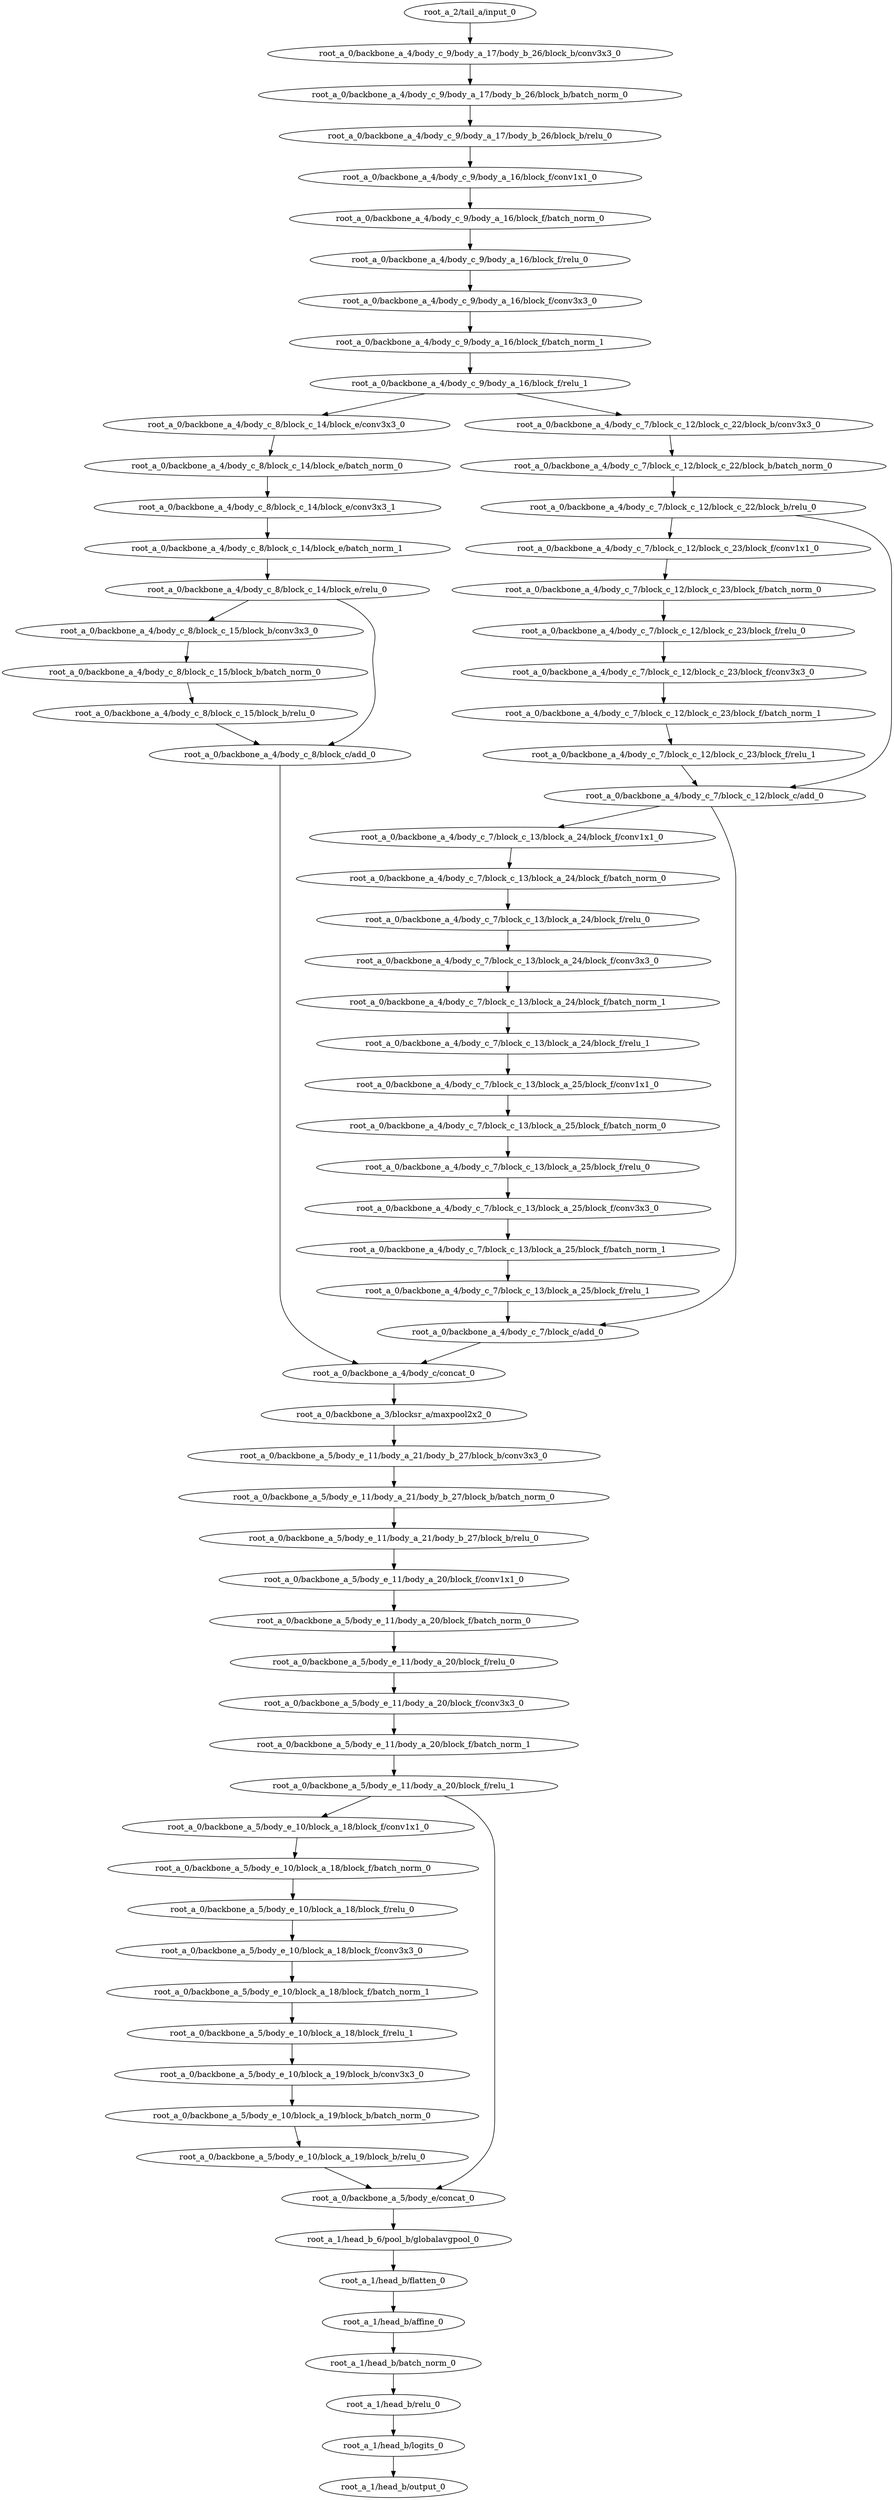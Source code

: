 digraph root_a {
	"root_a_2/tail_a/input_0"
	"root_a_0/backbone_a_4/body_c_9/body_a_17/body_b_26/block_b/conv3x3_0"
	"root_a_0/backbone_a_4/body_c_9/body_a_17/body_b_26/block_b/batch_norm_0"
	"root_a_0/backbone_a_4/body_c_9/body_a_17/body_b_26/block_b/relu_0"
	"root_a_0/backbone_a_4/body_c_9/body_a_16/block_f/conv1x1_0"
	"root_a_0/backbone_a_4/body_c_9/body_a_16/block_f/batch_norm_0"
	"root_a_0/backbone_a_4/body_c_9/body_a_16/block_f/relu_0"
	"root_a_0/backbone_a_4/body_c_9/body_a_16/block_f/conv3x3_0"
	"root_a_0/backbone_a_4/body_c_9/body_a_16/block_f/batch_norm_1"
	"root_a_0/backbone_a_4/body_c_9/body_a_16/block_f/relu_1"
	"root_a_0/backbone_a_4/body_c_8/block_c_14/block_e/conv3x3_0"
	"root_a_0/backbone_a_4/body_c_8/block_c_14/block_e/batch_norm_0"
	"root_a_0/backbone_a_4/body_c_8/block_c_14/block_e/conv3x3_1"
	"root_a_0/backbone_a_4/body_c_8/block_c_14/block_e/batch_norm_1"
	"root_a_0/backbone_a_4/body_c_8/block_c_14/block_e/relu_0"
	"root_a_0/backbone_a_4/body_c_8/block_c_15/block_b/conv3x3_0"
	"root_a_0/backbone_a_4/body_c_8/block_c_15/block_b/batch_norm_0"
	"root_a_0/backbone_a_4/body_c_8/block_c_15/block_b/relu_0"
	"root_a_0/backbone_a_4/body_c_8/block_c/add_0"
	"root_a_0/backbone_a_4/body_c_7/block_c_12/block_c_22/block_b/conv3x3_0"
	"root_a_0/backbone_a_4/body_c_7/block_c_12/block_c_22/block_b/batch_norm_0"
	"root_a_0/backbone_a_4/body_c_7/block_c_12/block_c_22/block_b/relu_0"
	"root_a_0/backbone_a_4/body_c_7/block_c_12/block_c_23/block_f/conv1x1_0"
	"root_a_0/backbone_a_4/body_c_7/block_c_12/block_c_23/block_f/batch_norm_0"
	"root_a_0/backbone_a_4/body_c_7/block_c_12/block_c_23/block_f/relu_0"
	"root_a_0/backbone_a_4/body_c_7/block_c_12/block_c_23/block_f/conv3x3_0"
	"root_a_0/backbone_a_4/body_c_7/block_c_12/block_c_23/block_f/batch_norm_1"
	"root_a_0/backbone_a_4/body_c_7/block_c_12/block_c_23/block_f/relu_1"
	"root_a_0/backbone_a_4/body_c_7/block_c_12/block_c/add_0"
	"root_a_0/backbone_a_4/body_c_7/block_c_13/block_a_24/block_f/conv1x1_0"
	"root_a_0/backbone_a_4/body_c_7/block_c_13/block_a_24/block_f/batch_norm_0"
	"root_a_0/backbone_a_4/body_c_7/block_c_13/block_a_24/block_f/relu_0"
	"root_a_0/backbone_a_4/body_c_7/block_c_13/block_a_24/block_f/conv3x3_0"
	"root_a_0/backbone_a_4/body_c_7/block_c_13/block_a_24/block_f/batch_norm_1"
	"root_a_0/backbone_a_4/body_c_7/block_c_13/block_a_24/block_f/relu_1"
	"root_a_0/backbone_a_4/body_c_7/block_c_13/block_a_25/block_f/conv1x1_0"
	"root_a_0/backbone_a_4/body_c_7/block_c_13/block_a_25/block_f/batch_norm_0"
	"root_a_0/backbone_a_4/body_c_7/block_c_13/block_a_25/block_f/relu_0"
	"root_a_0/backbone_a_4/body_c_7/block_c_13/block_a_25/block_f/conv3x3_0"
	"root_a_0/backbone_a_4/body_c_7/block_c_13/block_a_25/block_f/batch_norm_1"
	"root_a_0/backbone_a_4/body_c_7/block_c_13/block_a_25/block_f/relu_1"
	"root_a_0/backbone_a_4/body_c_7/block_c/add_0"
	"root_a_0/backbone_a_4/body_c/concat_0"
	"root_a_0/backbone_a_3/blocksr_a/maxpool2x2_0"
	"root_a_0/backbone_a_5/body_e_11/body_a_21/body_b_27/block_b/conv3x3_0"
	"root_a_0/backbone_a_5/body_e_11/body_a_21/body_b_27/block_b/batch_norm_0"
	"root_a_0/backbone_a_5/body_e_11/body_a_21/body_b_27/block_b/relu_0"
	"root_a_0/backbone_a_5/body_e_11/body_a_20/block_f/conv1x1_0"
	"root_a_0/backbone_a_5/body_e_11/body_a_20/block_f/batch_norm_0"
	"root_a_0/backbone_a_5/body_e_11/body_a_20/block_f/relu_0"
	"root_a_0/backbone_a_5/body_e_11/body_a_20/block_f/conv3x3_0"
	"root_a_0/backbone_a_5/body_e_11/body_a_20/block_f/batch_norm_1"
	"root_a_0/backbone_a_5/body_e_11/body_a_20/block_f/relu_1"
	"root_a_0/backbone_a_5/body_e_10/block_a_18/block_f/conv1x1_0"
	"root_a_0/backbone_a_5/body_e_10/block_a_18/block_f/batch_norm_0"
	"root_a_0/backbone_a_5/body_e_10/block_a_18/block_f/relu_0"
	"root_a_0/backbone_a_5/body_e_10/block_a_18/block_f/conv3x3_0"
	"root_a_0/backbone_a_5/body_e_10/block_a_18/block_f/batch_norm_1"
	"root_a_0/backbone_a_5/body_e_10/block_a_18/block_f/relu_1"
	"root_a_0/backbone_a_5/body_e_10/block_a_19/block_b/conv3x3_0"
	"root_a_0/backbone_a_5/body_e_10/block_a_19/block_b/batch_norm_0"
	"root_a_0/backbone_a_5/body_e_10/block_a_19/block_b/relu_0"
	"root_a_0/backbone_a_5/body_e/concat_0"
	"root_a_1/head_b_6/pool_b/globalavgpool_0"
	"root_a_1/head_b/flatten_0"
	"root_a_1/head_b/affine_0"
	"root_a_1/head_b/batch_norm_0"
	"root_a_1/head_b/relu_0"
	"root_a_1/head_b/logits_0"
	"root_a_1/head_b/output_0"

	"root_a_2/tail_a/input_0" -> "root_a_0/backbone_a_4/body_c_9/body_a_17/body_b_26/block_b/conv3x3_0"
	"root_a_0/backbone_a_4/body_c_9/body_a_17/body_b_26/block_b/conv3x3_0" -> "root_a_0/backbone_a_4/body_c_9/body_a_17/body_b_26/block_b/batch_norm_0"
	"root_a_0/backbone_a_4/body_c_9/body_a_17/body_b_26/block_b/batch_norm_0" -> "root_a_0/backbone_a_4/body_c_9/body_a_17/body_b_26/block_b/relu_0"
	"root_a_0/backbone_a_4/body_c_9/body_a_17/body_b_26/block_b/relu_0" -> "root_a_0/backbone_a_4/body_c_9/body_a_16/block_f/conv1x1_0"
	"root_a_0/backbone_a_4/body_c_9/body_a_16/block_f/conv1x1_0" -> "root_a_0/backbone_a_4/body_c_9/body_a_16/block_f/batch_norm_0"
	"root_a_0/backbone_a_4/body_c_9/body_a_16/block_f/batch_norm_0" -> "root_a_0/backbone_a_4/body_c_9/body_a_16/block_f/relu_0"
	"root_a_0/backbone_a_4/body_c_9/body_a_16/block_f/relu_0" -> "root_a_0/backbone_a_4/body_c_9/body_a_16/block_f/conv3x3_0"
	"root_a_0/backbone_a_4/body_c_9/body_a_16/block_f/conv3x3_0" -> "root_a_0/backbone_a_4/body_c_9/body_a_16/block_f/batch_norm_1"
	"root_a_0/backbone_a_4/body_c_9/body_a_16/block_f/batch_norm_1" -> "root_a_0/backbone_a_4/body_c_9/body_a_16/block_f/relu_1"
	"root_a_0/backbone_a_4/body_c_9/body_a_16/block_f/relu_1" -> "root_a_0/backbone_a_4/body_c_8/block_c_14/block_e/conv3x3_0"
	"root_a_0/backbone_a_4/body_c_8/block_c_14/block_e/conv3x3_0" -> "root_a_0/backbone_a_4/body_c_8/block_c_14/block_e/batch_norm_0"
	"root_a_0/backbone_a_4/body_c_8/block_c_14/block_e/batch_norm_0" -> "root_a_0/backbone_a_4/body_c_8/block_c_14/block_e/conv3x3_1"
	"root_a_0/backbone_a_4/body_c_8/block_c_14/block_e/conv3x3_1" -> "root_a_0/backbone_a_4/body_c_8/block_c_14/block_e/batch_norm_1"
	"root_a_0/backbone_a_4/body_c_8/block_c_14/block_e/batch_norm_1" -> "root_a_0/backbone_a_4/body_c_8/block_c_14/block_e/relu_0"
	"root_a_0/backbone_a_4/body_c_8/block_c_14/block_e/relu_0" -> "root_a_0/backbone_a_4/body_c_8/block_c_15/block_b/conv3x3_0"
	"root_a_0/backbone_a_4/body_c_8/block_c_15/block_b/conv3x3_0" -> "root_a_0/backbone_a_4/body_c_8/block_c_15/block_b/batch_norm_0"
	"root_a_0/backbone_a_4/body_c_8/block_c_15/block_b/batch_norm_0" -> "root_a_0/backbone_a_4/body_c_8/block_c_15/block_b/relu_0"
	"root_a_0/backbone_a_4/body_c_8/block_c_14/block_e/relu_0" -> "root_a_0/backbone_a_4/body_c_8/block_c/add_0"
	"root_a_0/backbone_a_4/body_c_8/block_c_15/block_b/relu_0" -> "root_a_0/backbone_a_4/body_c_8/block_c/add_0"
	"root_a_0/backbone_a_4/body_c_9/body_a_16/block_f/relu_1" -> "root_a_0/backbone_a_4/body_c_7/block_c_12/block_c_22/block_b/conv3x3_0"
	"root_a_0/backbone_a_4/body_c_7/block_c_12/block_c_22/block_b/conv3x3_0" -> "root_a_0/backbone_a_4/body_c_7/block_c_12/block_c_22/block_b/batch_norm_0"
	"root_a_0/backbone_a_4/body_c_7/block_c_12/block_c_22/block_b/batch_norm_0" -> "root_a_0/backbone_a_4/body_c_7/block_c_12/block_c_22/block_b/relu_0"
	"root_a_0/backbone_a_4/body_c_7/block_c_12/block_c_22/block_b/relu_0" -> "root_a_0/backbone_a_4/body_c_7/block_c_12/block_c_23/block_f/conv1x1_0"
	"root_a_0/backbone_a_4/body_c_7/block_c_12/block_c_23/block_f/conv1x1_0" -> "root_a_0/backbone_a_4/body_c_7/block_c_12/block_c_23/block_f/batch_norm_0"
	"root_a_0/backbone_a_4/body_c_7/block_c_12/block_c_23/block_f/batch_norm_0" -> "root_a_0/backbone_a_4/body_c_7/block_c_12/block_c_23/block_f/relu_0"
	"root_a_0/backbone_a_4/body_c_7/block_c_12/block_c_23/block_f/relu_0" -> "root_a_0/backbone_a_4/body_c_7/block_c_12/block_c_23/block_f/conv3x3_0"
	"root_a_0/backbone_a_4/body_c_7/block_c_12/block_c_23/block_f/conv3x3_0" -> "root_a_0/backbone_a_4/body_c_7/block_c_12/block_c_23/block_f/batch_norm_1"
	"root_a_0/backbone_a_4/body_c_7/block_c_12/block_c_23/block_f/batch_norm_1" -> "root_a_0/backbone_a_4/body_c_7/block_c_12/block_c_23/block_f/relu_1"
	"root_a_0/backbone_a_4/body_c_7/block_c_12/block_c_23/block_f/relu_1" -> "root_a_0/backbone_a_4/body_c_7/block_c_12/block_c/add_0"
	"root_a_0/backbone_a_4/body_c_7/block_c_12/block_c_22/block_b/relu_0" -> "root_a_0/backbone_a_4/body_c_7/block_c_12/block_c/add_0"
	"root_a_0/backbone_a_4/body_c_7/block_c_12/block_c/add_0" -> "root_a_0/backbone_a_4/body_c_7/block_c_13/block_a_24/block_f/conv1x1_0"
	"root_a_0/backbone_a_4/body_c_7/block_c_13/block_a_24/block_f/conv1x1_0" -> "root_a_0/backbone_a_4/body_c_7/block_c_13/block_a_24/block_f/batch_norm_0"
	"root_a_0/backbone_a_4/body_c_7/block_c_13/block_a_24/block_f/batch_norm_0" -> "root_a_0/backbone_a_4/body_c_7/block_c_13/block_a_24/block_f/relu_0"
	"root_a_0/backbone_a_4/body_c_7/block_c_13/block_a_24/block_f/relu_0" -> "root_a_0/backbone_a_4/body_c_7/block_c_13/block_a_24/block_f/conv3x3_0"
	"root_a_0/backbone_a_4/body_c_7/block_c_13/block_a_24/block_f/conv3x3_0" -> "root_a_0/backbone_a_4/body_c_7/block_c_13/block_a_24/block_f/batch_norm_1"
	"root_a_0/backbone_a_4/body_c_7/block_c_13/block_a_24/block_f/batch_norm_1" -> "root_a_0/backbone_a_4/body_c_7/block_c_13/block_a_24/block_f/relu_1"
	"root_a_0/backbone_a_4/body_c_7/block_c_13/block_a_24/block_f/relu_1" -> "root_a_0/backbone_a_4/body_c_7/block_c_13/block_a_25/block_f/conv1x1_0"
	"root_a_0/backbone_a_4/body_c_7/block_c_13/block_a_25/block_f/conv1x1_0" -> "root_a_0/backbone_a_4/body_c_7/block_c_13/block_a_25/block_f/batch_norm_0"
	"root_a_0/backbone_a_4/body_c_7/block_c_13/block_a_25/block_f/batch_norm_0" -> "root_a_0/backbone_a_4/body_c_7/block_c_13/block_a_25/block_f/relu_0"
	"root_a_0/backbone_a_4/body_c_7/block_c_13/block_a_25/block_f/relu_0" -> "root_a_0/backbone_a_4/body_c_7/block_c_13/block_a_25/block_f/conv3x3_0"
	"root_a_0/backbone_a_4/body_c_7/block_c_13/block_a_25/block_f/conv3x3_0" -> "root_a_0/backbone_a_4/body_c_7/block_c_13/block_a_25/block_f/batch_norm_1"
	"root_a_0/backbone_a_4/body_c_7/block_c_13/block_a_25/block_f/batch_norm_1" -> "root_a_0/backbone_a_4/body_c_7/block_c_13/block_a_25/block_f/relu_1"
	"root_a_0/backbone_a_4/body_c_7/block_c_13/block_a_25/block_f/relu_1" -> "root_a_0/backbone_a_4/body_c_7/block_c/add_0"
	"root_a_0/backbone_a_4/body_c_7/block_c_12/block_c/add_0" -> "root_a_0/backbone_a_4/body_c_7/block_c/add_0"
	"root_a_0/backbone_a_4/body_c_8/block_c/add_0" -> "root_a_0/backbone_a_4/body_c/concat_0"
	"root_a_0/backbone_a_4/body_c_7/block_c/add_0" -> "root_a_0/backbone_a_4/body_c/concat_0"
	"root_a_0/backbone_a_4/body_c/concat_0" -> "root_a_0/backbone_a_3/blocksr_a/maxpool2x2_0"
	"root_a_0/backbone_a_3/blocksr_a/maxpool2x2_0" -> "root_a_0/backbone_a_5/body_e_11/body_a_21/body_b_27/block_b/conv3x3_0"
	"root_a_0/backbone_a_5/body_e_11/body_a_21/body_b_27/block_b/conv3x3_0" -> "root_a_0/backbone_a_5/body_e_11/body_a_21/body_b_27/block_b/batch_norm_0"
	"root_a_0/backbone_a_5/body_e_11/body_a_21/body_b_27/block_b/batch_norm_0" -> "root_a_0/backbone_a_5/body_e_11/body_a_21/body_b_27/block_b/relu_0"
	"root_a_0/backbone_a_5/body_e_11/body_a_21/body_b_27/block_b/relu_0" -> "root_a_0/backbone_a_5/body_e_11/body_a_20/block_f/conv1x1_0"
	"root_a_0/backbone_a_5/body_e_11/body_a_20/block_f/conv1x1_0" -> "root_a_0/backbone_a_5/body_e_11/body_a_20/block_f/batch_norm_0"
	"root_a_0/backbone_a_5/body_e_11/body_a_20/block_f/batch_norm_0" -> "root_a_0/backbone_a_5/body_e_11/body_a_20/block_f/relu_0"
	"root_a_0/backbone_a_5/body_e_11/body_a_20/block_f/relu_0" -> "root_a_0/backbone_a_5/body_e_11/body_a_20/block_f/conv3x3_0"
	"root_a_0/backbone_a_5/body_e_11/body_a_20/block_f/conv3x3_0" -> "root_a_0/backbone_a_5/body_e_11/body_a_20/block_f/batch_norm_1"
	"root_a_0/backbone_a_5/body_e_11/body_a_20/block_f/batch_norm_1" -> "root_a_0/backbone_a_5/body_e_11/body_a_20/block_f/relu_1"
	"root_a_0/backbone_a_5/body_e_11/body_a_20/block_f/relu_1" -> "root_a_0/backbone_a_5/body_e_10/block_a_18/block_f/conv1x1_0"
	"root_a_0/backbone_a_5/body_e_10/block_a_18/block_f/conv1x1_0" -> "root_a_0/backbone_a_5/body_e_10/block_a_18/block_f/batch_norm_0"
	"root_a_0/backbone_a_5/body_e_10/block_a_18/block_f/batch_norm_0" -> "root_a_0/backbone_a_5/body_e_10/block_a_18/block_f/relu_0"
	"root_a_0/backbone_a_5/body_e_10/block_a_18/block_f/relu_0" -> "root_a_0/backbone_a_5/body_e_10/block_a_18/block_f/conv3x3_0"
	"root_a_0/backbone_a_5/body_e_10/block_a_18/block_f/conv3x3_0" -> "root_a_0/backbone_a_5/body_e_10/block_a_18/block_f/batch_norm_1"
	"root_a_0/backbone_a_5/body_e_10/block_a_18/block_f/batch_norm_1" -> "root_a_0/backbone_a_5/body_e_10/block_a_18/block_f/relu_1"
	"root_a_0/backbone_a_5/body_e_10/block_a_18/block_f/relu_1" -> "root_a_0/backbone_a_5/body_e_10/block_a_19/block_b/conv3x3_0"
	"root_a_0/backbone_a_5/body_e_10/block_a_19/block_b/conv3x3_0" -> "root_a_0/backbone_a_5/body_e_10/block_a_19/block_b/batch_norm_0"
	"root_a_0/backbone_a_5/body_e_10/block_a_19/block_b/batch_norm_0" -> "root_a_0/backbone_a_5/body_e_10/block_a_19/block_b/relu_0"
	"root_a_0/backbone_a_5/body_e_10/block_a_19/block_b/relu_0" -> "root_a_0/backbone_a_5/body_e/concat_0"
	"root_a_0/backbone_a_5/body_e_11/body_a_20/block_f/relu_1" -> "root_a_0/backbone_a_5/body_e/concat_0"
	"root_a_0/backbone_a_5/body_e/concat_0" -> "root_a_1/head_b_6/pool_b/globalavgpool_0"
	"root_a_1/head_b_6/pool_b/globalavgpool_0" -> "root_a_1/head_b/flatten_0"
	"root_a_1/head_b/flatten_0" -> "root_a_1/head_b/affine_0"
	"root_a_1/head_b/affine_0" -> "root_a_1/head_b/batch_norm_0"
	"root_a_1/head_b/batch_norm_0" -> "root_a_1/head_b/relu_0"
	"root_a_1/head_b/relu_0" -> "root_a_1/head_b/logits_0"
	"root_a_1/head_b/logits_0" -> "root_a_1/head_b/output_0"

}